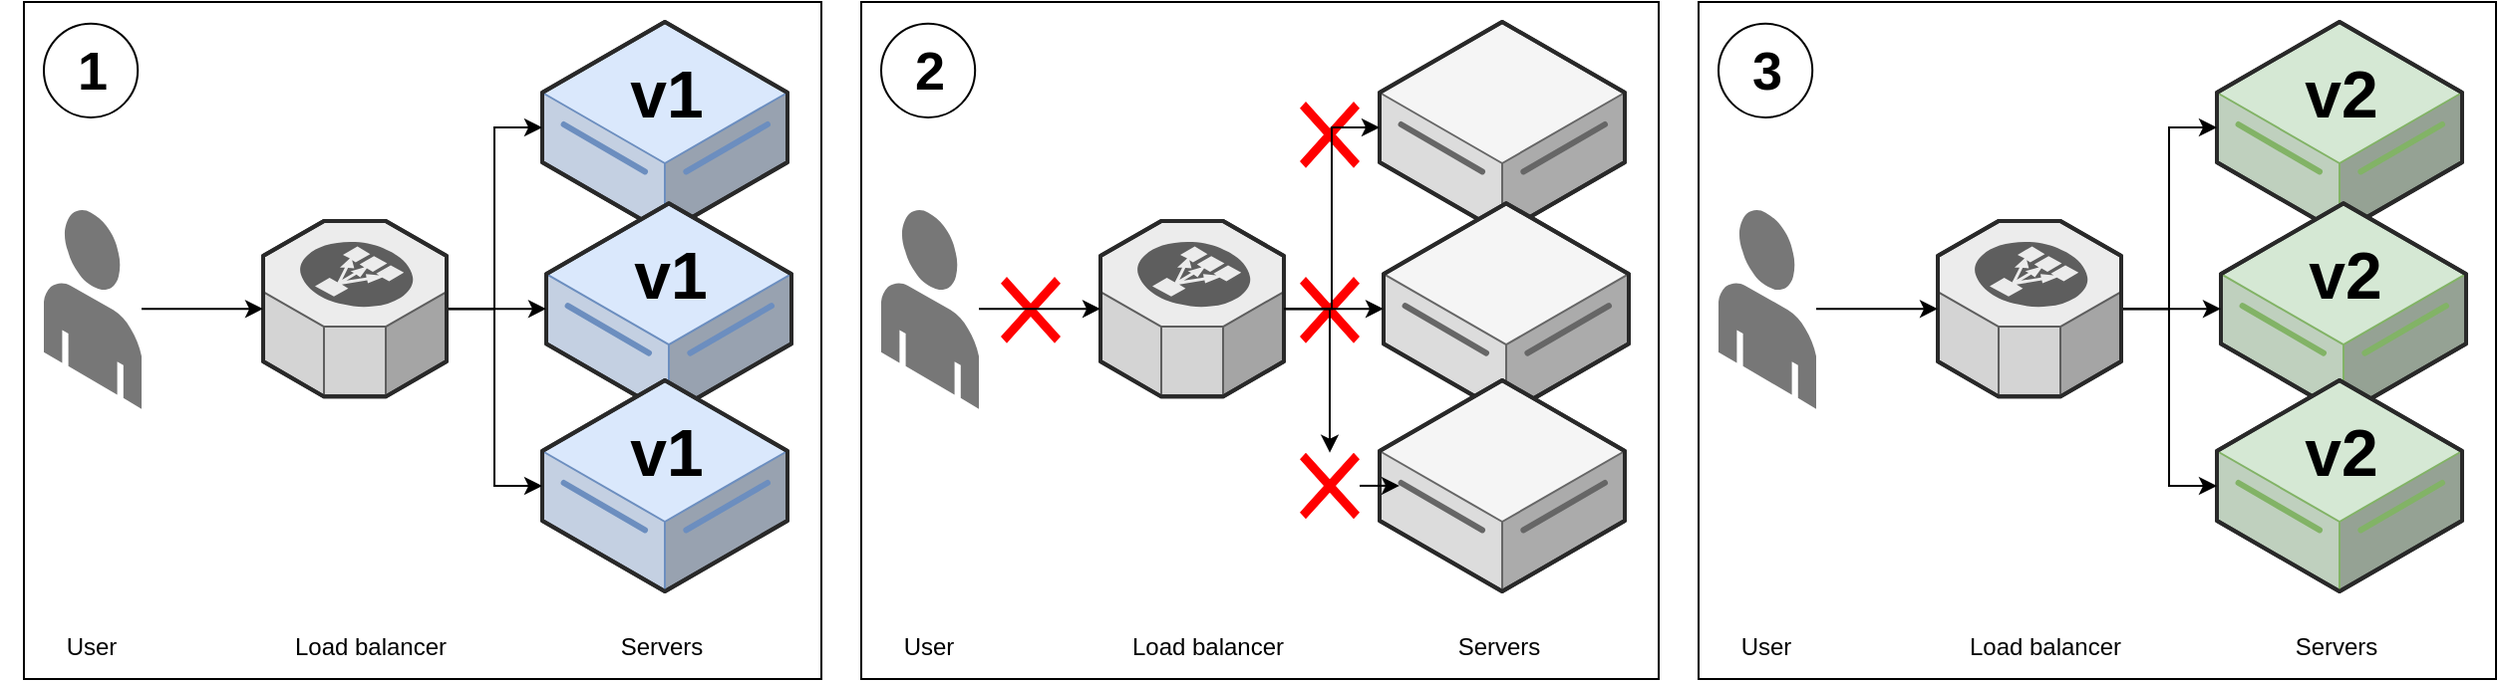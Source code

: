 <mxfile version="24.4.0" type="device">
  <diagram name="Page-1" id="-ZYCApN5Wwl5NKDxl_Fw">
    <mxGraphModel dx="1687" dy="935" grid="1" gridSize="10" guides="1" tooltips="1" connect="1" arrows="1" fold="1" page="1" pageScale="1" pageWidth="850" pageHeight="1100" math="0" shadow="0">
      <root>
        <mxCell id="0" />
        <mxCell id="1" parent="0" />
        <mxCell id="LBr9hsCO0pmCrkEfYy0i-32" value="" style="group" vertex="1" connectable="0" parent="1">
          <mxGeometry x="40" y="330" width="400" height="340" as="geometry" />
        </mxCell>
        <mxCell id="LBr9hsCO0pmCrkEfYy0i-30" value="" style="rounded=0;whiteSpace=wrap;html=1;fillColor=none;" vertex="1" parent="LBr9hsCO0pmCrkEfYy0i-32">
          <mxGeometry width="400" height="340" as="geometry" />
        </mxCell>
        <mxCell id="LBr9hsCO0pmCrkEfYy0i-31" value="1" style="ellipse;whiteSpace=wrap;html=1;aspect=fixed;fontSize=27;fontStyle=1;spacing=2;spacingLeft=2;spacingTop=1;" vertex="1" parent="LBr9hsCO0pmCrkEfYy0i-32">
          <mxGeometry x="10" y="10.881" width="47.103" height="47.103" as="geometry" />
        </mxCell>
        <mxCell id="LBr9hsCO0pmCrkEfYy0i-33" value="Servers" style="text;html=1;align=center;verticalAlign=middle;whiteSpace=wrap;rounded=0;" vertex="1" parent="LBr9hsCO0pmCrkEfYy0i-32">
          <mxGeometry x="290" y="309.069" width="60" height="29.92" as="geometry" />
        </mxCell>
        <mxCell id="LBr9hsCO0pmCrkEfYy0i-34" value="Load balancer" style="text;html=1;align=center;verticalAlign=middle;whiteSpace=wrap;rounded=0;" vertex="1" parent="LBr9hsCO0pmCrkEfYy0i-32">
          <mxGeometry x="129" y="309.07" width="90" height="29.92" as="geometry" />
        </mxCell>
        <mxCell id="LBr9hsCO0pmCrkEfYy0i-35" value="User" style="text;html=1;align=center;verticalAlign=middle;whiteSpace=wrap;rounded=0;" vertex="1" parent="LBr9hsCO0pmCrkEfYy0i-32">
          <mxGeometry x="-11.45" y="309.07" width="90" height="29.92" as="geometry" />
        </mxCell>
        <mxCell id="LBr9hsCO0pmCrkEfYy0i-1" value="&lt;div style=&quot;font-size: 8px;&quot;&gt;&lt;font style=&quot;font-size: 8px;&quot;&gt;&lt;br style=&quot;&quot;&gt;&lt;/font&gt;&lt;/div&gt;v1" style="verticalLabelPosition=middle;html=1;verticalAlign=top;strokeWidth=1;align=center;outlineConnect=0;dashed=0;outlineConnect=0;shape=mxgraph.aws3d.dataServer;strokeColor=#6c8ebf;aspect=fixed;fillColor=#dae8fc;labelPosition=center;fontStyle=1;fontSize=33;" vertex="1" parent="1">
          <mxGeometry x="300" y="340" width="123" height="106" as="geometry" />
        </mxCell>
        <mxCell id="LBr9hsCO0pmCrkEfYy0i-4" value="&lt;div style=&quot;font-size: 8px;&quot;&gt;&lt;font style=&quot;font-size: 8px;&quot;&gt;&lt;br style=&quot;&quot;&gt;&lt;/font&gt;&lt;/div&gt;v1" style="verticalLabelPosition=middle;html=1;verticalAlign=top;strokeWidth=1;align=center;outlineConnect=0;dashed=0;outlineConnect=0;shape=mxgraph.aws3d.dataServer;strokeColor=#6c8ebf;aspect=fixed;fillColor=#dae8fc;labelPosition=center;fontStyle=1;fontSize=33;" vertex="1" parent="1">
          <mxGeometry x="302" y="431.09" width="123" height="106" as="geometry" />
        </mxCell>
        <mxCell id="LBr9hsCO0pmCrkEfYy0i-5" value="&lt;div style=&quot;font-size: 8px;&quot;&gt;&lt;font style=&quot;font-size: 8px;&quot;&gt;&lt;br style=&quot;&quot;&gt;&lt;/font&gt;&lt;/div&gt;v1" style="verticalLabelPosition=middle;html=1;verticalAlign=top;strokeWidth=1;align=center;outlineConnect=0;dashed=0;outlineConnect=0;shape=mxgraph.aws3d.dataServer;strokeColor=#6c8ebf;aspect=fixed;fillColor=#dae8fc;labelPosition=center;fontStyle=1;fontSize=33;" vertex="1" parent="1">
          <mxGeometry x="300" y="520" width="123" height="106" as="geometry" />
        </mxCell>
        <mxCell id="LBr9hsCO0pmCrkEfYy0i-9" style="edgeStyle=orthogonalEdgeStyle;rounded=0;orthogonalLoop=1;jettySize=auto;html=1;" edge="1" parent="1" source="LBr9hsCO0pmCrkEfYy0i-6" target="LBr9hsCO0pmCrkEfYy0i-1">
          <mxGeometry relative="1" as="geometry" />
        </mxCell>
        <mxCell id="LBr9hsCO0pmCrkEfYy0i-10" style="edgeStyle=orthogonalEdgeStyle;rounded=0;orthogonalLoop=1;jettySize=auto;html=1;" edge="1" parent="1" source="LBr9hsCO0pmCrkEfYy0i-6" target="LBr9hsCO0pmCrkEfYy0i-4">
          <mxGeometry relative="1" as="geometry" />
        </mxCell>
        <mxCell id="LBr9hsCO0pmCrkEfYy0i-11" style="edgeStyle=orthogonalEdgeStyle;rounded=0;orthogonalLoop=1;jettySize=auto;html=1;" edge="1" parent="1" source="LBr9hsCO0pmCrkEfYy0i-6" target="LBr9hsCO0pmCrkEfYy0i-5">
          <mxGeometry relative="1" as="geometry" />
        </mxCell>
        <mxCell id="LBr9hsCO0pmCrkEfYy0i-6" value="" style="verticalLabelPosition=bottom;html=1;verticalAlign=top;strokeWidth=1;align=center;outlineConnect=0;dashed=0;outlineConnect=0;shape=mxgraph.aws3d.elasticLoadBalancing;fillColor=#ECECEC;strokeColor=#5E5E5E;aspect=fixed;" vertex="1" parent="1">
          <mxGeometry x="160" y="440.01" width="92" height="88.17" as="geometry" />
        </mxCell>
        <mxCell id="LBr9hsCO0pmCrkEfYy0i-8" style="edgeStyle=orthogonalEdgeStyle;rounded=0;orthogonalLoop=1;jettySize=auto;html=1;" edge="1" parent="1" source="LBr9hsCO0pmCrkEfYy0i-7" target="LBr9hsCO0pmCrkEfYy0i-6">
          <mxGeometry relative="1" as="geometry" />
        </mxCell>
        <mxCell id="LBr9hsCO0pmCrkEfYy0i-7" value="" style="verticalLabelPosition=bottom;html=1;verticalAlign=top;strokeWidth=1;align=center;outlineConnect=0;dashed=0;outlineConnect=0;shape=mxgraph.aws3d.end_user;strokeColor=none;fillColor=#777777;aspect=fixed;" vertex="1" parent="1">
          <mxGeometry x="50" y="433.86" width="49" height="100.46" as="geometry" />
        </mxCell>
        <mxCell id="LBr9hsCO0pmCrkEfYy0i-36" value="" style="group" vertex="1" connectable="0" parent="1">
          <mxGeometry x="460" y="330" width="400" height="340" as="geometry" />
        </mxCell>
        <mxCell id="LBr9hsCO0pmCrkEfYy0i-37" value="" style="rounded=0;whiteSpace=wrap;html=1;fillColor=none;" vertex="1" parent="LBr9hsCO0pmCrkEfYy0i-36">
          <mxGeometry width="400" height="340" as="geometry" />
        </mxCell>
        <mxCell id="LBr9hsCO0pmCrkEfYy0i-38" value="2" style="ellipse;whiteSpace=wrap;html=1;aspect=fixed;fontSize=27;fontStyle=1;spacing=2;spacingLeft=2;spacingTop=1;" vertex="1" parent="LBr9hsCO0pmCrkEfYy0i-36">
          <mxGeometry x="10" y="10.881" width="47.103" height="47.103" as="geometry" />
        </mxCell>
        <mxCell id="LBr9hsCO0pmCrkEfYy0i-39" value="Servers" style="text;html=1;align=center;verticalAlign=middle;whiteSpace=wrap;rounded=0;" vertex="1" parent="LBr9hsCO0pmCrkEfYy0i-36">
          <mxGeometry x="290" y="309.069" width="60" height="29.92" as="geometry" />
        </mxCell>
        <mxCell id="LBr9hsCO0pmCrkEfYy0i-40" value="Load balancer" style="text;html=1;align=center;verticalAlign=middle;whiteSpace=wrap;rounded=0;" vertex="1" parent="LBr9hsCO0pmCrkEfYy0i-36">
          <mxGeometry x="129" y="309.07" width="90" height="29.92" as="geometry" />
        </mxCell>
        <mxCell id="LBr9hsCO0pmCrkEfYy0i-41" value="User" style="text;html=1;align=center;verticalAlign=middle;whiteSpace=wrap;rounded=0;" vertex="1" parent="LBr9hsCO0pmCrkEfYy0i-36">
          <mxGeometry x="-11.45" y="309.07" width="90" height="29.92" as="geometry" />
        </mxCell>
        <mxCell id="LBr9hsCO0pmCrkEfYy0i-67" value="" style="shape=mxgraph.mockup.markup.redX;fillColor=#ff0000;html=1;shadow=0;whiteSpace=wrap;strokeColor=none;" vertex="1" parent="LBr9hsCO0pmCrkEfYy0i-36">
          <mxGeometry x="70" y="138" width="30" height="33.33" as="geometry" />
        </mxCell>
        <mxCell id="LBr9hsCO0pmCrkEfYy0i-68" value="" style="shape=mxgraph.mockup.markup.redX;fillColor=#ff0000;html=1;shadow=0;whiteSpace=wrap;strokeColor=none;" vertex="1" parent="LBr9hsCO0pmCrkEfYy0i-36">
          <mxGeometry x="220" y="138" width="30" height="33.33" as="geometry" />
        </mxCell>
        <mxCell id="LBr9hsCO0pmCrkEfYy0i-69" value="" style="shape=mxgraph.mockup.markup.redX;fillColor=#ff0000;html=1;shadow=0;whiteSpace=wrap;strokeColor=none;" vertex="1" parent="LBr9hsCO0pmCrkEfYy0i-36">
          <mxGeometry x="220" y="50" width="30" height="33.33" as="geometry" />
        </mxCell>
        <mxCell id="LBr9hsCO0pmCrkEfYy0i-42" value="&lt;div style=&quot;font-size: 8px;&quot;&gt;&lt;/div&gt;" style="verticalLabelPosition=middle;html=1;verticalAlign=top;strokeWidth=1;align=center;outlineConnect=0;dashed=0;outlineConnect=0;shape=mxgraph.aws3d.dataServer;strokeColor=#666666;aspect=fixed;fillColor=#f5f5f5;labelPosition=center;fontStyle=1;fontSize=33;fontColor=#333333;" vertex="1" parent="1">
          <mxGeometry x="720" y="340" width="123" height="106" as="geometry" />
        </mxCell>
        <mxCell id="LBr9hsCO0pmCrkEfYy0i-43" value="&lt;div style=&quot;font-size: 8px;&quot;&gt;&lt;/div&gt;" style="verticalLabelPosition=middle;html=1;verticalAlign=top;strokeWidth=1;align=center;outlineConnect=0;dashed=0;outlineConnect=0;shape=mxgraph.aws3d.dataServer;strokeColor=#666666;aspect=fixed;fillColor=#f5f5f5;labelPosition=center;fontStyle=1;fontSize=33;fontColor=#333333;" vertex="1" parent="1">
          <mxGeometry x="722" y="431.09" width="123" height="106" as="geometry" />
        </mxCell>
        <mxCell id="LBr9hsCO0pmCrkEfYy0i-44" value="&lt;div style=&quot;font-size: 8px;&quot;&gt;&lt;/div&gt;" style="verticalLabelPosition=middle;html=1;verticalAlign=top;strokeWidth=1;align=center;outlineConnect=0;dashed=0;outlineConnect=0;shape=mxgraph.aws3d.dataServer;strokeColor=#666666;aspect=fixed;fillColor=#f5f5f5;labelPosition=center;fontStyle=1;fontSize=33;fontColor=#333333;" vertex="1" parent="1">
          <mxGeometry x="720" y="520" width="123" height="106" as="geometry" />
        </mxCell>
        <mxCell id="LBr9hsCO0pmCrkEfYy0i-45" style="edgeStyle=orthogonalEdgeStyle;rounded=0;orthogonalLoop=1;jettySize=auto;html=1;" edge="1" parent="1" source="LBr9hsCO0pmCrkEfYy0i-48" target="LBr9hsCO0pmCrkEfYy0i-42">
          <mxGeometry relative="1" as="geometry" />
        </mxCell>
        <mxCell id="LBr9hsCO0pmCrkEfYy0i-46" style="edgeStyle=orthogonalEdgeStyle;rounded=0;orthogonalLoop=1;jettySize=auto;html=1;" edge="1" parent="1" source="LBr9hsCO0pmCrkEfYy0i-48" target="LBr9hsCO0pmCrkEfYy0i-43">
          <mxGeometry relative="1" as="geometry" />
        </mxCell>
        <mxCell id="LBr9hsCO0pmCrkEfYy0i-47" style="edgeStyle=orthogonalEdgeStyle;rounded=0;orthogonalLoop=1;jettySize=auto;html=1;" edge="1" parent="1" source="LBr9hsCO0pmCrkEfYy0i-70" target="LBr9hsCO0pmCrkEfYy0i-44">
          <mxGeometry relative="1" as="geometry" />
        </mxCell>
        <mxCell id="LBr9hsCO0pmCrkEfYy0i-48" value="" style="verticalLabelPosition=bottom;html=1;verticalAlign=top;strokeWidth=1;align=center;outlineConnect=0;dashed=0;outlineConnect=0;shape=mxgraph.aws3d.elasticLoadBalancing;fillColor=#ECECEC;strokeColor=#5E5E5E;aspect=fixed;" vertex="1" parent="1">
          <mxGeometry x="580" y="440.01" width="92" height="88.17" as="geometry" />
        </mxCell>
        <mxCell id="LBr9hsCO0pmCrkEfYy0i-49" style="edgeStyle=orthogonalEdgeStyle;rounded=0;orthogonalLoop=1;jettySize=auto;html=1;" edge="1" parent="1" source="LBr9hsCO0pmCrkEfYy0i-50" target="LBr9hsCO0pmCrkEfYy0i-48">
          <mxGeometry relative="1" as="geometry" />
        </mxCell>
        <mxCell id="LBr9hsCO0pmCrkEfYy0i-50" value="" style="verticalLabelPosition=bottom;html=1;verticalAlign=top;strokeWidth=1;align=center;outlineConnect=0;dashed=0;outlineConnect=0;shape=mxgraph.aws3d.end_user;strokeColor=none;fillColor=#777777;aspect=fixed;" vertex="1" parent="1">
          <mxGeometry x="470" y="433.86" width="49" height="100.46" as="geometry" />
        </mxCell>
        <mxCell id="LBr9hsCO0pmCrkEfYy0i-51" value="" style="group" vertex="1" connectable="0" parent="1">
          <mxGeometry x="880" y="330" width="400" height="340" as="geometry" />
        </mxCell>
        <mxCell id="LBr9hsCO0pmCrkEfYy0i-52" value="" style="rounded=0;whiteSpace=wrap;html=1;fillColor=none;" vertex="1" parent="LBr9hsCO0pmCrkEfYy0i-51">
          <mxGeometry width="400" height="340" as="geometry" />
        </mxCell>
        <mxCell id="LBr9hsCO0pmCrkEfYy0i-53" value="3" style="ellipse;whiteSpace=wrap;html=1;aspect=fixed;fontSize=27;fontStyle=1;spacing=2;spacingLeft=2;spacingTop=1;" vertex="1" parent="LBr9hsCO0pmCrkEfYy0i-51">
          <mxGeometry x="10" y="10.881" width="47.103" height="47.103" as="geometry" />
        </mxCell>
        <mxCell id="LBr9hsCO0pmCrkEfYy0i-54" value="Servers" style="text;html=1;align=center;verticalAlign=middle;whiteSpace=wrap;rounded=0;" vertex="1" parent="LBr9hsCO0pmCrkEfYy0i-51">
          <mxGeometry x="290" y="309.069" width="60" height="29.92" as="geometry" />
        </mxCell>
        <mxCell id="LBr9hsCO0pmCrkEfYy0i-55" value="Load balancer" style="text;html=1;align=center;verticalAlign=middle;whiteSpace=wrap;rounded=0;" vertex="1" parent="LBr9hsCO0pmCrkEfYy0i-51">
          <mxGeometry x="129" y="309.07" width="90" height="29.92" as="geometry" />
        </mxCell>
        <mxCell id="LBr9hsCO0pmCrkEfYy0i-56" value="User" style="text;html=1;align=center;verticalAlign=middle;whiteSpace=wrap;rounded=0;" vertex="1" parent="LBr9hsCO0pmCrkEfYy0i-51">
          <mxGeometry x="-11.45" y="309.07" width="90" height="29.92" as="geometry" />
        </mxCell>
        <mxCell id="LBr9hsCO0pmCrkEfYy0i-57" value="&lt;div style=&quot;font-size: 8px;&quot;&gt;&lt;font style=&quot;font-size: 8px;&quot;&gt;&lt;br style=&quot;&quot;&gt;&lt;/font&gt;&lt;/div&gt;v2" style="verticalLabelPosition=middle;html=1;verticalAlign=top;strokeWidth=1;align=center;outlineConnect=0;dashed=0;outlineConnect=0;shape=mxgraph.aws3d.dataServer;strokeColor=#82b366;aspect=fixed;fillColor=#d5e8d4;labelPosition=center;fontStyle=1;fontSize=33;" vertex="1" parent="1">
          <mxGeometry x="1140" y="340" width="123" height="106" as="geometry" />
        </mxCell>
        <mxCell id="LBr9hsCO0pmCrkEfYy0i-58" value="&lt;div style=&quot;font-size: 8px;&quot;&gt;&lt;font style=&quot;font-size: 8px;&quot;&gt;&lt;br style=&quot;&quot;&gt;&lt;/font&gt;&lt;/div&gt;v2" style="verticalLabelPosition=middle;html=1;verticalAlign=top;strokeWidth=1;align=center;outlineConnect=0;dashed=0;outlineConnect=0;shape=mxgraph.aws3d.dataServer;strokeColor=#82b366;aspect=fixed;fillColor=#d5e8d4;labelPosition=center;fontStyle=1;fontSize=33;" vertex="1" parent="1">
          <mxGeometry x="1142" y="431.09" width="123" height="106" as="geometry" />
        </mxCell>
        <mxCell id="LBr9hsCO0pmCrkEfYy0i-59" value="&lt;div style=&quot;font-size: 8px;&quot;&gt;&lt;font style=&quot;font-size: 8px;&quot;&gt;&lt;br style=&quot;&quot;&gt;&lt;/font&gt;&lt;/div&gt;v2" style="verticalLabelPosition=middle;html=1;verticalAlign=top;strokeWidth=1;align=center;outlineConnect=0;dashed=0;outlineConnect=0;shape=mxgraph.aws3d.dataServer;strokeColor=#82b366;aspect=fixed;fillColor=#d5e8d4;labelPosition=center;fontStyle=1;fontSize=33;" vertex="1" parent="1">
          <mxGeometry x="1140" y="520" width="123" height="106" as="geometry" />
        </mxCell>
        <mxCell id="LBr9hsCO0pmCrkEfYy0i-60" style="edgeStyle=orthogonalEdgeStyle;rounded=0;orthogonalLoop=1;jettySize=auto;html=1;" edge="1" parent="1" source="LBr9hsCO0pmCrkEfYy0i-63" target="LBr9hsCO0pmCrkEfYy0i-57">
          <mxGeometry relative="1" as="geometry" />
        </mxCell>
        <mxCell id="LBr9hsCO0pmCrkEfYy0i-61" style="edgeStyle=orthogonalEdgeStyle;rounded=0;orthogonalLoop=1;jettySize=auto;html=1;" edge="1" parent="1" source="LBr9hsCO0pmCrkEfYy0i-63" target="LBr9hsCO0pmCrkEfYy0i-58">
          <mxGeometry relative="1" as="geometry" />
        </mxCell>
        <mxCell id="LBr9hsCO0pmCrkEfYy0i-62" style="edgeStyle=orthogonalEdgeStyle;rounded=0;orthogonalLoop=1;jettySize=auto;html=1;" edge="1" parent="1" source="LBr9hsCO0pmCrkEfYy0i-63" target="LBr9hsCO0pmCrkEfYy0i-59">
          <mxGeometry relative="1" as="geometry" />
        </mxCell>
        <mxCell id="LBr9hsCO0pmCrkEfYy0i-63" value="" style="verticalLabelPosition=bottom;html=1;verticalAlign=top;strokeWidth=1;align=center;outlineConnect=0;dashed=0;outlineConnect=0;shape=mxgraph.aws3d.elasticLoadBalancing;fillColor=#ECECEC;strokeColor=#5E5E5E;aspect=fixed;" vertex="1" parent="1">
          <mxGeometry x="1000" y="440.01" width="92" height="88.17" as="geometry" />
        </mxCell>
        <mxCell id="LBr9hsCO0pmCrkEfYy0i-64" style="edgeStyle=orthogonalEdgeStyle;rounded=0;orthogonalLoop=1;jettySize=auto;html=1;" edge="1" parent="1" source="LBr9hsCO0pmCrkEfYy0i-65" target="LBr9hsCO0pmCrkEfYy0i-63">
          <mxGeometry relative="1" as="geometry" />
        </mxCell>
        <mxCell id="LBr9hsCO0pmCrkEfYy0i-65" value="" style="verticalLabelPosition=bottom;html=1;verticalAlign=top;strokeWidth=1;align=center;outlineConnect=0;dashed=0;outlineConnect=0;shape=mxgraph.aws3d.end_user;strokeColor=none;fillColor=#777777;aspect=fixed;" vertex="1" parent="1">
          <mxGeometry x="890" y="433.86" width="49" height="100.46" as="geometry" />
        </mxCell>
        <mxCell id="LBr9hsCO0pmCrkEfYy0i-71" value="" style="edgeStyle=orthogonalEdgeStyle;rounded=0;orthogonalLoop=1;jettySize=auto;html=1;" edge="1" parent="1" source="LBr9hsCO0pmCrkEfYy0i-48" target="LBr9hsCO0pmCrkEfYy0i-70">
          <mxGeometry relative="1" as="geometry">
            <mxPoint x="672" y="484" as="sourcePoint" />
            <mxPoint x="720" y="573" as="targetPoint" />
          </mxGeometry>
        </mxCell>
        <mxCell id="LBr9hsCO0pmCrkEfYy0i-70" value="" style="shape=mxgraph.mockup.markup.redX;fillColor=#ff0000;html=1;shadow=0;whiteSpace=wrap;strokeColor=none;" vertex="1" parent="1">
          <mxGeometry x="680" y="556.33" width="30" height="33.33" as="geometry" />
        </mxCell>
        <mxCell id="LBr9hsCO0pmCrkEfYy0i-72" value="" style="shape=image;html=1;verticalAlign=top;verticalLabelPosition=bottom;labelBackgroundColor=#ffffff;imageAspect=0;aspect=fixed;image=https://cdn4.iconfinder.com/data/icons/ionicons/512/icon-refresh-128.png" vertex="1" parent="1">
          <mxGeometry x="760.5" y="351" width="48" height="48" as="geometry" />
        </mxCell>
        <mxCell id="LBr9hsCO0pmCrkEfYy0i-73" value="" style="shape=image;html=1;verticalAlign=top;verticalLabelPosition=bottom;labelBackgroundColor=#ffffff;imageAspect=0;aspect=fixed;image=https://cdn4.iconfinder.com/data/icons/ionicons/512/icon-refresh-128.png" vertex="1" parent="1">
          <mxGeometry x="760.5" y="443" width="48" height="48" as="geometry" />
        </mxCell>
        <mxCell id="LBr9hsCO0pmCrkEfYy0i-74" value="" style="shape=image;html=1;verticalAlign=top;verticalLabelPosition=bottom;labelBackgroundColor=#ffffff;imageAspect=0;aspect=fixed;image=https://cdn4.iconfinder.com/data/icons/ionicons/512/icon-refresh-128.png" vertex="1" parent="1">
          <mxGeometry x="759.5" y="534.32" width="48" height="48" as="geometry" />
        </mxCell>
      </root>
    </mxGraphModel>
  </diagram>
</mxfile>
